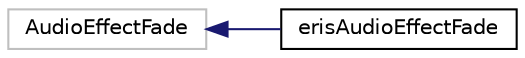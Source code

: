 digraph "Graphical Class Hierarchy"
{
 // LATEX_PDF_SIZE
  edge [fontname="Helvetica",fontsize="10",labelfontname="Helvetica",labelfontsize="10"];
  node [fontname="Helvetica",fontsize="10",shape=record];
  rankdir="LR";
  Node279 [label="AudioEffectFade",height=0.2,width=0.4,color="grey75", fillcolor="white", style="filled",tooltip=" "];
  Node279 -> Node0 [dir="back",color="midnightblue",fontsize="10",style="solid",fontname="Helvetica"];
  Node0 [label="erisAudioEffectFade",height=0.2,width=0.4,color="black", fillcolor="white", style="filled",URL="$classeris_audio_effect_fade.html",tooltip=" "];
}
